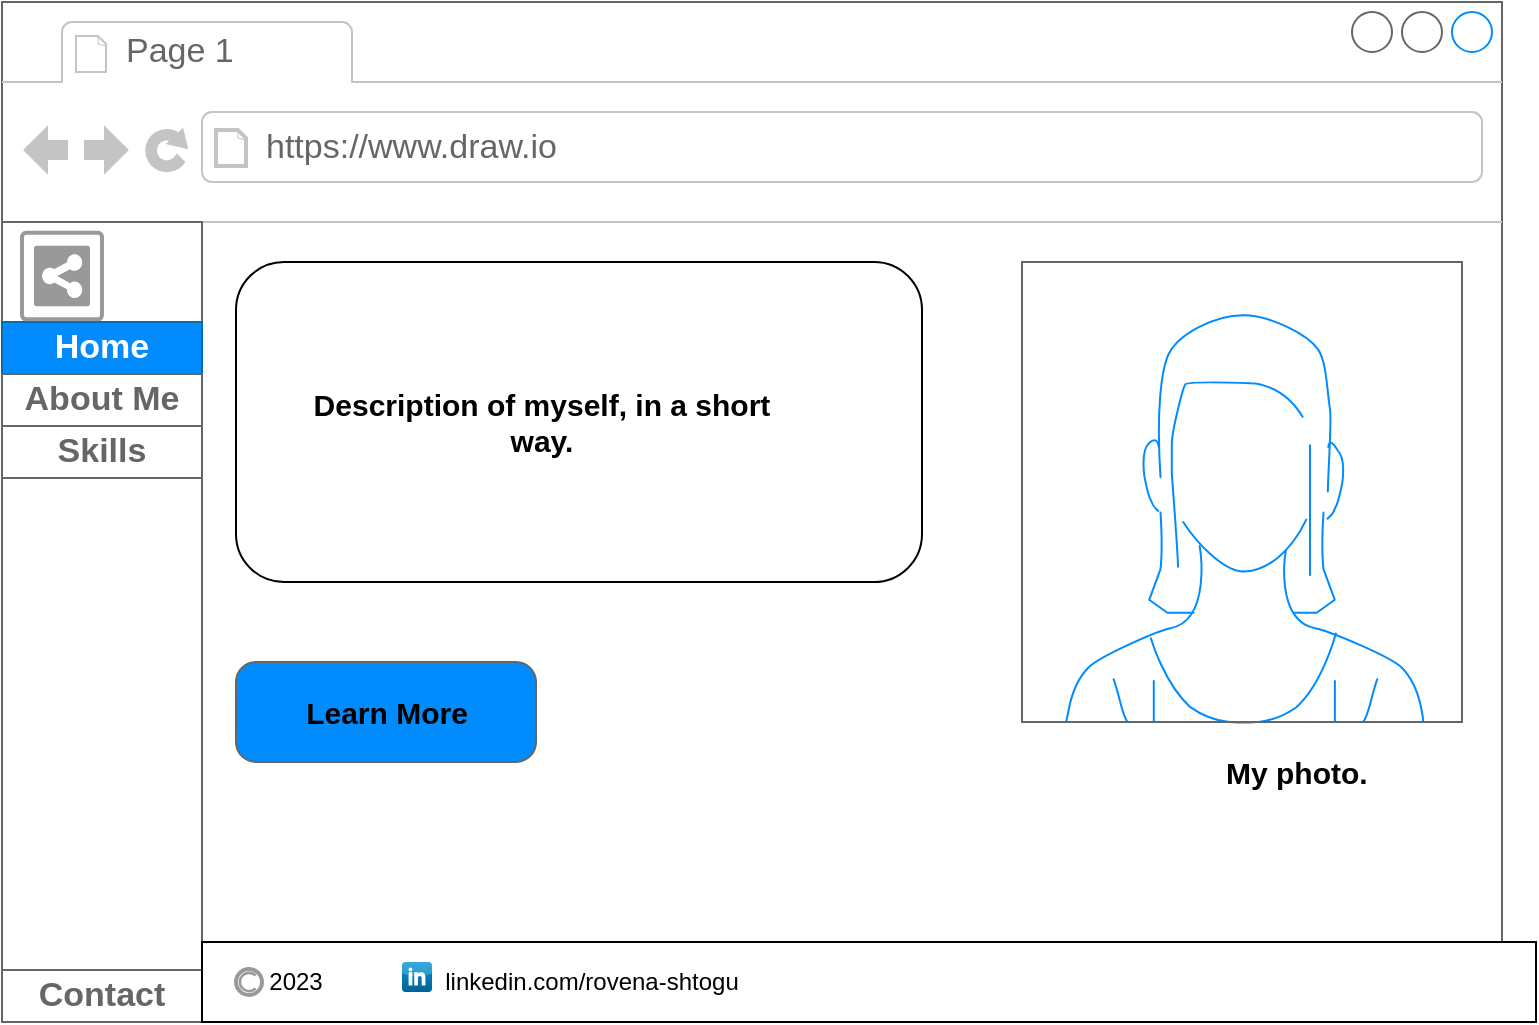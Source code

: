 <mxfile version="22.0.8" type="google" pages="5">
  <diagram name="HomePage" id="TjWmorw_uu7Qhgh6EVCw">
    <mxGraphModel grid="1" page="1" gridSize="10" guides="1" tooltips="1" connect="1" arrows="1" fold="1" pageScale="1" pageWidth="850" pageHeight="1100" math="0" shadow="0">
      <root>
        <mxCell id="0" />
        <mxCell id="1" parent="0" />
        <mxCell id="7za-xXbKKCeH7Auh-F6Q-1" value="" style="strokeWidth=1;shadow=0;dashed=0;align=center;html=1;shape=mxgraph.mockup.containers.browserWindow;rSize=0;strokeColor=#666666;strokeColor2=#008cff;strokeColor3=#c4c4c4;mainText=,;recursiveResize=0;" vertex="1" parent="1">
          <mxGeometry x="40" y="-1050" width="750" height="510" as="geometry" />
        </mxCell>
        <mxCell id="7za-xXbKKCeH7Auh-F6Q-2" value="Page 1" style="strokeWidth=1;shadow=0;dashed=0;align=center;html=1;shape=mxgraph.mockup.containers.anchor;fontSize=17;fontColor=#666666;align=left;whiteSpace=wrap;" vertex="1" parent="7za-xXbKKCeH7Auh-F6Q-1">
          <mxGeometry x="60" y="12" width="110" height="26" as="geometry" />
        </mxCell>
        <mxCell id="7za-xXbKKCeH7Auh-F6Q-3" value="https://www.draw.io" style="strokeWidth=1;shadow=0;dashed=0;align=center;html=1;shape=mxgraph.mockup.containers.anchor;rSize=0;fontSize=17;fontColor=#666666;align=left;" vertex="1" parent="7za-xXbKKCeH7Auh-F6Q-1">
          <mxGeometry x="130" y="60" width="250" height="26" as="geometry" />
        </mxCell>
        <mxCell id="7za-xXbKKCeH7Auh-F6Q-4" value="" style="strokeWidth=1;shadow=0;dashed=0;align=center;html=1;shape=mxgraph.mockup.containers.rrect;rSize=0;strokeColor=#666666;" vertex="1" parent="7za-xXbKKCeH7Auh-F6Q-1">
          <mxGeometry y="110" width="100" height="400" as="geometry" />
        </mxCell>
        <mxCell id="7za-xXbKKCeH7Auh-F6Q-5" value="&lt;font color=&quot;#ffffff&quot;&gt;Home&lt;/font&gt;" style="strokeColor=#006EAF;fillColor=#008CFF;strokeWidth=1;shadow=0;dashed=0;align=center;html=1;shape=mxgraph.mockup.containers.rrect;rSize=0;fontSize=17;fontColor=#ffffff;fontStyle=1;resizeWidth=1;whiteSpace=wrap;" vertex="1" parent="7za-xXbKKCeH7Auh-F6Q-4">
          <mxGeometry width="100" height="26" relative="1" as="geometry">
            <mxPoint y="50" as="offset" />
          </mxGeometry>
        </mxCell>
        <mxCell id="7za-xXbKKCeH7Auh-F6Q-6" value="About Me" style="strokeColor=inherit;fillColor=inherit;gradientColor=inherit;strokeWidth=1;shadow=0;dashed=0;align=center;html=1;shape=mxgraph.mockup.containers.rrect;rSize=0;fontSize=17;fontColor=#666666;fontStyle=1;resizeWidth=1;whiteSpace=wrap;" vertex="1" parent="7za-xXbKKCeH7Auh-F6Q-4">
          <mxGeometry width="100" height="26" relative="1" as="geometry">
            <mxPoint y="76" as="offset" />
          </mxGeometry>
        </mxCell>
        <mxCell id="7za-xXbKKCeH7Auh-F6Q-7" value="Skills" style="strokeWidth=1;shadow=0;dashed=0;align=center;html=1;shape=mxgraph.mockup.containers.rrect;rSize=0;fontSize=17;fontColor=#666666;fontStyle=1;fillColor=#FFFFFF;strokeColor=#666666;resizeWidth=1;whiteSpace=wrap;" vertex="1" parent="7za-xXbKKCeH7Auh-F6Q-4">
          <mxGeometry width="100" height="26" relative="1" as="geometry">
            <mxPoint y="102" as="offset" />
          </mxGeometry>
        </mxCell>
        <mxCell id="7za-xXbKKCeH7Auh-F6Q-8" value="Contact" style="strokeColor=inherit;fillColor=inherit;gradientColor=inherit;strokeWidth=1;shadow=0;dashed=0;align=center;html=1;shape=mxgraph.mockup.containers.rrect;rSize=0;fontSize=17;fontColor=#666666;fontStyle=1;resizeWidth=1;whiteSpace=wrap;" vertex="1" parent="7za-xXbKKCeH7Auh-F6Q-4">
          <mxGeometry y="1" width="100" height="26" relative="1" as="geometry">
            <mxPoint y="-26" as="offset" />
          </mxGeometry>
        </mxCell>
        <mxCell id="7za-xXbKKCeH7Auh-F6Q-9" value="" style="strokeColor=#999999;verticalLabelPosition=bottom;shadow=0;dashed=0;verticalAlign=top;strokeWidth=2;html=1;shape=mxgraph.mockup.misc.shareIcon;" vertex="1" parent="7za-xXbKKCeH7Auh-F6Q-4">
          <mxGeometry x="10" y="5.405" width="40" height="43.243" as="geometry" />
        </mxCell>
        <mxCell id="7za-xXbKKCeH7Auh-F6Q-10" value="" style="shape=image;html=1;verticalAlign=top;verticalLabelPosition=bottom;labelBackgroundColor=#ffffff;imageAspect=0;aspect=fixed;image=https://cdn4.iconfinder.com/data/icons/evil-icons-user-interface/64/menu-128.png" vertex="1" parent="7za-xXbKKCeH7Auh-F6Q-4">
          <mxGeometry x="60" y="12.025" width="30" height="30" as="geometry" />
        </mxCell>
        <mxCell id="7za-xXbKKCeH7Auh-F6Q-11" value="" style="rounded=0;whiteSpace=wrap;html=1;" vertex="1" parent="7za-xXbKKCeH7Auh-F6Q-1">
          <mxGeometry x="100" y="470" width="667" height="40" as="geometry" />
        </mxCell>
        <mxCell id="7za-xXbKKCeH7Auh-F6Q-12" value="" style="strokeColor=#999999;verticalLabelPosition=bottom;shadow=0;dashed=0;verticalAlign=top;strokeWidth=2;html=1;shape=mxgraph.mockup.misc.copyrightIcon;" vertex="1" parent="7za-xXbKKCeH7Auh-F6Q-1">
          <mxGeometry x="117" y="483.5" width="13" height="13" as="geometry" />
        </mxCell>
        <mxCell id="7za-xXbKKCeH7Auh-F6Q-13" value="2023" style="text;html=1;strokeColor=none;fillColor=none;align=center;verticalAlign=middle;whiteSpace=wrap;rounded=0;" vertex="1" parent="7za-xXbKKCeH7Auh-F6Q-1">
          <mxGeometry x="117" y="475" width="60" height="30" as="geometry" />
        </mxCell>
        <mxCell id="7za-xXbKKCeH7Auh-F6Q-14" value="" style="dashed=0;outlineConnect=0;html=1;align=center;labelPosition=center;verticalLabelPosition=bottom;verticalAlign=top;shape=mxgraph.webicons.linkedin;fillColor=#0095DB;gradientColor=#006391" vertex="1" parent="7za-xXbKKCeH7Auh-F6Q-1">
          <mxGeometry x="200" y="480" width="15" height="15" as="geometry" />
        </mxCell>
        <mxCell id="7za-xXbKKCeH7Auh-F6Q-15" value="linkedin.com/rovena-shtogu" style="text;html=1;strokeColor=none;fillColor=none;align=center;verticalAlign=middle;whiteSpace=wrap;rounded=0;" vertex="1" parent="7za-xXbKKCeH7Auh-F6Q-1">
          <mxGeometry x="215" y="475" width="160" height="30" as="geometry" />
        </mxCell>
        <mxCell id="oxS7X2wHkpEu8xMrkXdd-32" value="" style="rounded=1;whiteSpace=wrap;html=1;" vertex="1" parent="7za-xXbKKCeH7Auh-F6Q-1">
          <mxGeometry x="117" y="130" width="343" height="160" as="geometry" />
        </mxCell>
        <mxCell id="oxS7X2wHkpEu8xMrkXdd-26" value="" style="verticalLabelPosition=bottom;shadow=0;dashed=0;align=center;html=1;verticalAlign=top;strokeWidth=1;shape=mxgraph.mockup.containers.userFemale;strokeColor=#666666;strokeColor2=#008cff;" vertex="1" parent="7za-xXbKKCeH7Auh-F6Q-1">
          <mxGeometry x="510" y="130" width="220" height="230" as="geometry" />
        </mxCell>
        <mxCell id="oxS7X2wHkpEu8xMrkXdd-27" value="&lt;b style=&quot;font-size: 15px;&quot;&gt;My photo.&lt;/b&gt;&amp;nbsp;" style="text;html=1;strokeColor=none;fillColor=none;align=center;verticalAlign=middle;whiteSpace=wrap;rounded=0;fontSize=15;" vertex="1" parent="7za-xXbKKCeH7Auh-F6Q-1">
          <mxGeometry x="577" y="368" width="145" height="34" as="geometry" />
        </mxCell>
        <mxCell id="oxS7X2wHkpEu8xMrkXdd-34" value="&lt;b&gt;&lt;font style=&quot;font-size: 15px;&quot;&gt;Learn More&lt;/font&gt;&lt;/b&gt;" style="strokeWidth=1;shadow=0;dashed=0;align=center;html=1;shape=mxgraph.mockup.buttons.multiButton;fillColor=#008cff;strokeColor=#666666;mainText=;subText=;" vertex="1" parent="7za-xXbKKCeH7Auh-F6Q-1">
          <mxGeometry x="117" y="330" width="150" height="50" as="geometry" />
        </mxCell>
        <mxCell id="oxS7X2wHkpEu8xMrkXdd-33" value="Description of myself, in a short way." style="text;html=1;strokeColor=none;fillColor=none;align=center;verticalAlign=middle;whiteSpace=wrap;rounded=0;fontSize=15;fontColor=#000000;fontStyle=1" vertex="1" parent="7za-xXbKKCeH7Auh-F6Q-1">
          <mxGeometry x="140" y="170" width="260" height="80" as="geometry" />
        </mxCell>
      </root>
    </mxGraphModel>
  </diagram>
  <diagram id="QNfdQw_A0I5NZj4Rbpo0" name="AboutMe">
    <mxGraphModel grid="1" page="1" gridSize="10" guides="1" tooltips="1" connect="1" arrows="1" fold="1" pageScale="1" pageWidth="850" pageHeight="1100" math="0" shadow="0">
      <root>
        <mxCell id="0" />
        <mxCell id="1" parent="0" />
        <mxCell id="Vyqaux-fqGelaLHJ5ohT-1" value="" style="strokeWidth=1;shadow=0;dashed=0;align=center;html=1;shape=mxgraph.mockup.containers.browserWindow;rSize=0;strokeColor=#666666;strokeColor2=#008cff;strokeColor3=#c4c4c4;mainText=,;recursiveResize=0;" vertex="1" parent="1">
          <mxGeometry x="40" y="-1050" width="750" height="510" as="geometry" />
        </mxCell>
        <mxCell id="Vyqaux-fqGelaLHJ5ohT-2" value="Page 1" style="strokeWidth=1;shadow=0;dashed=0;align=center;html=1;shape=mxgraph.mockup.containers.anchor;fontSize=17;fontColor=#666666;align=left;whiteSpace=wrap;" vertex="1" parent="Vyqaux-fqGelaLHJ5ohT-1">
          <mxGeometry x="60" y="12" width="110" height="26" as="geometry" />
        </mxCell>
        <mxCell id="Vyqaux-fqGelaLHJ5ohT-3" value="https://www.draw.io" style="strokeWidth=1;shadow=0;dashed=0;align=center;html=1;shape=mxgraph.mockup.containers.anchor;rSize=0;fontSize=17;fontColor=#666666;align=left;" vertex="1" parent="Vyqaux-fqGelaLHJ5ohT-1">
          <mxGeometry x="130" y="60" width="250" height="26" as="geometry" />
        </mxCell>
        <mxCell id="Vyqaux-fqGelaLHJ5ohT-4" value="" style="strokeWidth=1;shadow=0;dashed=0;align=center;html=1;shape=mxgraph.mockup.containers.rrect;rSize=0;strokeColor=#666666;" vertex="1" parent="Vyqaux-fqGelaLHJ5ohT-1">
          <mxGeometry y="110" width="100" height="400" as="geometry" />
        </mxCell>
        <mxCell id="Vyqaux-fqGelaLHJ5ohT-5" value="Home" style="strokeColor=inherit;fillColor=inherit;gradientColor=inherit;strokeWidth=1;shadow=0;dashed=0;align=center;html=1;shape=mxgraph.mockup.containers.rrect;rSize=0;fontSize=17;fontColor=#666666;fontStyle=1;resizeWidth=1;whiteSpace=wrap;" vertex="1" parent="Vyqaux-fqGelaLHJ5ohT-4">
          <mxGeometry width="100" height="26" relative="1" as="geometry">
            <mxPoint y="50" as="offset" />
          </mxGeometry>
        </mxCell>
        <mxCell id="Vyqaux-fqGelaLHJ5ohT-6" value="About Me" style="strokeColor=#001DBC;fillColor=#008CFF;strokeWidth=1;shadow=0;dashed=0;align=center;html=1;shape=mxgraph.mockup.containers.rrect;rSize=0;fontSize=17;fontColor=#ffffff;fontStyle=1;resizeWidth=1;whiteSpace=wrap;" vertex="1" parent="Vyqaux-fqGelaLHJ5ohT-4">
          <mxGeometry width="100" height="26" relative="1" as="geometry">
            <mxPoint y="76" as="offset" />
          </mxGeometry>
        </mxCell>
        <mxCell id="Vyqaux-fqGelaLHJ5ohT-7" value="Skills" style="strokeWidth=1;shadow=0;dashed=0;align=center;html=1;shape=mxgraph.mockup.containers.rrect;rSize=0;fontSize=17;fontColor=#666666;fontStyle=1;fillColor=#FFFFFF;strokeColor=#666666;resizeWidth=1;whiteSpace=wrap;" vertex="1" parent="Vyqaux-fqGelaLHJ5ohT-4">
          <mxGeometry width="100" height="26" relative="1" as="geometry">
            <mxPoint y="102" as="offset" />
          </mxGeometry>
        </mxCell>
        <mxCell id="Vyqaux-fqGelaLHJ5ohT-8" value="Contact" style="strokeColor=inherit;fillColor=inherit;gradientColor=inherit;strokeWidth=1;shadow=0;dashed=0;align=center;html=1;shape=mxgraph.mockup.containers.rrect;rSize=0;fontSize=17;fontColor=#666666;fontStyle=1;resizeWidth=1;whiteSpace=wrap;" vertex="1" parent="Vyqaux-fqGelaLHJ5ohT-4">
          <mxGeometry y="1" width="100" height="26" relative="1" as="geometry">
            <mxPoint y="-26" as="offset" />
          </mxGeometry>
        </mxCell>
        <mxCell id="Vyqaux-fqGelaLHJ5ohT-9" value="" style="strokeColor=#999999;verticalLabelPosition=bottom;shadow=0;dashed=0;verticalAlign=top;strokeWidth=2;html=1;shape=mxgraph.mockup.misc.shareIcon;" vertex="1" parent="Vyqaux-fqGelaLHJ5ohT-4">
          <mxGeometry x="10" y="5.405" width="40" height="43.243" as="geometry" />
        </mxCell>
        <mxCell id="Vyqaux-fqGelaLHJ5ohT-10" value="" style="shape=image;html=1;verticalAlign=top;verticalLabelPosition=bottom;labelBackgroundColor=#ffffff;imageAspect=0;aspect=fixed;image=https://cdn4.iconfinder.com/data/icons/evil-icons-user-interface/64/menu-128.png" vertex="1" parent="Vyqaux-fqGelaLHJ5ohT-4">
          <mxGeometry x="60" y="12.025" width="30" height="30" as="geometry" />
        </mxCell>
        <mxCell id="Vyqaux-fqGelaLHJ5ohT-11" value="" style="rounded=0;whiteSpace=wrap;html=1;" vertex="1" parent="Vyqaux-fqGelaLHJ5ohT-1">
          <mxGeometry x="100" y="470" width="650" height="40" as="geometry" />
        </mxCell>
        <mxCell id="Vyqaux-fqGelaLHJ5ohT-12" value="" style="strokeColor=#999999;verticalLabelPosition=bottom;shadow=0;dashed=0;verticalAlign=top;strokeWidth=2;html=1;shape=mxgraph.mockup.misc.copyrightIcon;" vertex="1" parent="Vyqaux-fqGelaLHJ5ohT-1">
          <mxGeometry x="117" y="483.5" width="13" height="13" as="geometry" />
        </mxCell>
        <mxCell id="Vyqaux-fqGelaLHJ5ohT-13" value="2023" style="text;html=1;strokeColor=none;fillColor=none;align=center;verticalAlign=middle;whiteSpace=wrap;rounded=0;" vertex="1" parent="Vyqaux-fqGelaLHJ5ohT-1">
          <mxGeometry x="117" y="475" width="60" height="30" as="geometry" />
        </mxCell>
        <mxCell id="Vyqaux-fqGelaLHJ5ohT-14" value="" style="dashed=0;outlineConnect=0;html=1;align=center;labelPosition=center;verticalLabelPosition=bottom;verticalAlign=top;shape=mxgraph.webicons.linkedin;fillColor=#0095DB;gradientColor=#006391" vertex="1" parent="Vyqaux-fqGelaLHJ5ohT-1">
          <mxGeometry x="200" y="480" width="15" height="15" as="geometry" />
        </mxCell>
        <mxCell id="Vyqaux-fqGelaLHJ5ohT-15" value="linkedin.com/rovena-shtogu" style="text;html=1;strokeColor=none;fillColor=none;align=center;verticalAlign=middle;whiteSpace=wrap;rounded=0;" vertex="1" parent="Vyqaux-fqGelaLHJ5ohT-1">
          <mxGeometry x="215" y="475" width="160" height="30" as="geometry" />
        </mxCell>
        <mxCell id="yBmKqq_nrR70cpdlD1yY-7" value="&lt;b&gt;&lt;font style=&quot;font-size: 14px;&quot;&gt;Share some essential background information, such as my education, work experience and any relevant qualifications.&lt;/font&gt;&lt;/b&gt;" style="rounded=1;whiteSpace=wrap;html=1;" vertex="1" parent="Vyqaux-fqGelaLHJ5ohT-1">
          <mxGeometry x="427" y="128" width="250" height="130" as="geometry" />
        </mxCell>
        <mxCell id="yBmKqq_nrR70cpdlD1yY-4" value="" style="verticalLabelPosition=bottom;shadow=0;dashed=0;align=center;html=1;verticalAlign=top;strokeWidth=1;shape=mxgraph.mockup.containers.userFemale;strokeColor=#666666;strokeColor2=#008cff;" vertex="1" parent="Vyqaux-fqGelaLHJ5ohT-1">
          <mxGeometry x="130" y="128" width="220" height="230" as="geometry" />
        </mxCell>
        <mxCell id="yBmKqq_nrR70cpdlD1yY-8" value="" style="rounded=1;whiteSpace=wrap;html=1;" vertex="1" parent="Vyqaux-fqGelaLHJ5ohT-1">
          <mxGeometry x="427" y="270" width="250" height="80" as="geometry" />
        </mxCell>
        <mxCell id="yBmKqq_nrR70cpdlD1yY-9" value="&lt;b&gt;&lt;font style=&quot;font-size: 14px;&quot;&gt;Share my future goals and aspirations, both personally and professionally. What do I hope to achieve in the coming years?&lt;/font&gt;&lt;/b&gt;" style="rounded=1;whiteSpace=wrap;html=1;" vertex="1" parent="Vyqaux-fqGelaLHJ5ohT-1">
          <mxGeometry x="427" y="360" width="250" height="88" as="geometry" />
        </mxCell>
        <mxCell id="yBmKqq_nrR70cpdlD1yY-10" value="&lt;b style=&quot;font-size: 14px;&quot;&gt;Mention my hobbies, interests, and passions outside of work.&lt;br&gt;&lt;/b&gt;" style="text;html=1;strokeColor=none;fillColor=none;align=center;verticalAlign=middle;whiteSpace=wrap;rounded=0;" vertex="1" parent="Vyqaux-fqGelaLHJ5ohT-1">
          <mxGeometry x="457" y="288" width="190" height="30" as="geometry" />
        </mxCell>
      </root>
    </mxGraphModel>
  </diagram>
  <diagram id="WQtOpXFYqmJm09HWTaQI" name="Skills">
    <mxGraphModel grid="1" page="1" gridSize="10" guides="1" tooltips="1" connect="1" arrows="1" fold="1" pageScale="1" pageWidth="850" pageHeight="1100" math="0" shadow="0">
      <root>
        <mxCell id="0" />
        <mxCell id="1" parent="0" />
        <mxCell id="6LOby26uEWf9eaj8MfaR-1" value="" style="strokeWidth=1;shadow=0;dashed=0;align=center;html=1;shape=mxgraph.mockup.containers.browserWindow;rSize=0;strokeColor=#666666;strokeColor2=#008cff;strokeColor3=#c4c4c4;mainText=,;recursiveResize=0;" vertex="1" parent="1">
          <mxGeometry x="40" y="-1050" width="750" height="510" as="geometry" />
        </mxCell>
        <mxCell id="6LOby26uEWf9eaj8MfaR-2" value="Page 1" style="strokeWidth=1;shadow=0;dashed=0;align=center;html=1;shape=mxgraph.mockup.containers.anchor;fontSize=17;fontColor=#666666;align=left;whiteSpace=wrap;" vertex="1" parent="6LOby26uEWf9eaj8MfaR-1">
          <mxGeometry x="60" y="12" width="110" height="26" as="geometry" />
        </mxCell>
        <mxCell id="6LOby26uEWf9eaj8MfaR-3" value="https://www.draw.io" style="strokeWidth=1;shadow=0;dashed=0;align=center;html=1;shape=mxgraph.mockup.containers.anchor;rSize=0;fontSize=17;fontColor=#666666;align=left;" vertex="1" parent="6LOby26uEWf9eaj8MfaR-1">
          <mxGeometry x="130" y="60" width="250" height="26" as="geometry" />
        </mxCell>
        <mxCell id="6LOby26uEWf9eaj8MfaR-4" value="" style="strokeWidth=1;shadow=0;dashed=0;align=center;html=1;shape=mxgraph.mockup.containers.rrect;rSize=0;strokeColor=#666666;" vertex="1" parent="6LOby26uEWf9eaj8MfaR-1">
          <mxGeometry y="110" width="100" height="400" as="geometry" />
        </mxCell>
        <mxCell id="6LOby26uEWf9eaj8MfaR-5" value="Home" style="strokeColor=inherit;fillColor=inherit;gradientColor=inherit;strokeWidth=1;shadow=0;dashed=0;align=center;html=1;shape=mxgraph.mockup.containers.rrect;rSize=0;fontSize=17;fontColor=#666666;fontStyle=1;resizeWidth=1;whiteSpace=wrap;" vertex="1" parent="6LOby26uEWf9eaj8MfaR-4">
          <mxGeometry width="100" height="26" relative="1" as="geometry">
            <mxPoint y="50" as="offset" />
          </mxGeometry>
        </mxCell>
        <mxCell id="6LOby26uEWf9eaj8MfaR-6" value="About Me" style="strokeColor=inherit;fillColor=inherit;gradientColor=inherit;strokeWidth=1;shadow=0;dashed=0;align=center;html=1;shape=mxgraph.mockup.containers.rrect;rSize=0;fontSize=17;fontColor=#666666;fontStyle=1;resizeWidth=1;whiteSpace=wrap;" vertex="1" parent="6LOby26uEWf9eaj8MfaR-4">
          <mxGeometry width="100" height="26" relative="1" as="geometry">
            <mxPoint y="76" as="offset" />
          </mxGeometry>
        </mxCell>
        <mxCell id="6LOby26uEWf9eaj8MfaR-7" value="Skills" style="strokeWidth=1;shadow=0;dashed=0;align=center;html=1;shape=mxgraph.mockup.containers.rrect;rSize=0;fontSize=17;fontColor=#ffffff;fontStyle=1;fillColor=#008cff;strokeColor=#008cff;resizeWidth=1;whiteSpace=wrap;" vertex="1" parent="6LOby26uEWf9eaj8MfaR-4">
          <mxGeometry width="100" height="26" relative="1" as="geometry">
            <mxPoint y="102" as="offset" />
          </mxGeometry>
        </mxCell>
        <mxCell id="6LOby26uEWf9eaj8MfaR-8" value="Contact" style="strokeColor=inherit;fillColor=inherit;gradientColor=inherit;strokeWidth=1;shadow=0;dashed=0;align=center;html=1;shape=mxgraph.mockup.containers.rrect;rSize=0;fontSize=17;fontColor=#666666;fontStyle=1;resizeWidth=1;whiteSpace=wrap;" vertex="1" parent="6LOby26uEWf9eaj8MfaR-4">
          <mxGeometry y="1" width="100" height="26" relative="1" as="geometry">
            <mxPoint y="-26" as="offset" />
          </mxGeometry>
        </mxCell>
        <mxCell id="6LOby26uEWf9eaj8MfaR-9" value="" style="strokeColor=#999999;verticalLabelPosition=bottom;shadow=0;dashed=0;verticalAlign=top;strokeWidth=2;html=1;shape=mxgraph.mockup.misc.shareIcon;" vertex="1" parent="6LOby26uEWf9eaj8MfaR-4">
          <mxGeometry x="10" y="5.405" width="40" height="43.243" as="geometry" />
        </mxCell>
        <mxCell id="6LOby26uEWf9eaj8MfaR-10" value="" style="shape=image;html=1;verticalAlign=top;verticalLabelPosition=bottom;labelBackgroundColor=#ffffff;imageAspect=0;aspect=fixed;image=https://cdn4.iconfinder.com/data/icons/evil-icons-user-interface/64/menu-128.png" vertex="1" parent="6LOby26uEWf9eaj8MfaR-4">
          <mxGeometry x="70" y="5.405" width="30" height="30" as="geometry" />
        </mxCell>
        <mxCell id="6LOby26uEWf9eaj8MfaR-11" value="" style="rounded=0;whiteSpace=wrap;html=1;" vertex="1" parent="6LOby26uEWf9eaj8MfaR-1">
          <mxGeometry x="100" y="470" width="650" height="40" as="geometry" />
        </mxCell>
        <mxCell id="6LOby26uEWf9eaj8MfaR-12" value="" style="strokeColor=#999999;verticalLabelPosition=bottom;shadow=0;dashed=0;verticalAlign=top;strokeWidth=2;html=1;shape=mxgraph.mockup.misc.copyrightIcon;" vertex="1" parent="6LOby26uEWf9eaj8MfaR-1">
          <mxGeometry x="117" y="483.5" width="13" height="13" as="geometry" />
        </mxCell>
        <mxCell id="6LOby26uEWf9eaj8MfaR-13" value="2023" style="text;html=1;strokeColor=none;fillColor=none;align=center;verticalAlign=middle;whiteSpace=wrap;rounded=0;" vertex="1" parent="6LOby26uEWf9eaj8MfaR-1">
          <mxGeometry x="117" y="475" width="60" height="30" as="geometry" />
        </mxCell>
        <mxCell id="6LOby26uEWf9eaj8MfaR-14" value="" style="dashed=0;outlineConnect=0;html=1;align=center;labelPosition=center;verticalLabelPosition=bottom;verticalAlign=top;shape=mxgraph.webicons.linkedin;fillColor=#0095DB;gradientColor=#006391" vertex="1" parent="6LOby26uEWf9eaj8MfaR-1">
          <mxGeometry x="200" y="480" width="15" height="15" as="geometry" />
        </mxCell>
        <mxCell id="6LOby26uEWf9eaj8MfaR-15" value="linkedin.com/rovena-shtogu" style="text;html=1;strokeColor=none;fillColor=none;align=center;verticalAlign=middle;whiteSpace=wrap;rounded=0;" vertex="1" parent="6LOby26uEWf9eaj8MfaR-1">
          <mxGeometry x="215" y="475" width="160" height="30" as="geometry" />
        </mxCell>
        <mxCell id="6LOby26uEWf9eaj8MfaR-16" value="&lt;h5 style=&quot;box-sizing: border-box; border: 0px; margin: 0px; outline: 0px; padding: 0px; vertical-align: baseline; clear: both; color: var(--ast-global-color-2); line-height: 1.2em; background-color: rgb(255, 255, 255);&quot; class=&quot;elementor-heading-title elementor-size-default&quot;&gt;&lt;font style=&quot;font-size: 22px;&quot;&gt;What Service You Will Get From Me&lt;/font&gt;&lt;/h5&gt;" style="rounded=1;whiteSpace=wrap;html=1;" vertex="1" parent="6LOby26uEWf9eaj8MfaR-1">
          <mxGeometry x="170" y="155" width="495" height="200" as="geometry" />
        </mxCell>
      </root>
    </mxGraphModel>
  </diagram>
  <diagram id="PsXfMKgwN22jXhnjgnF1" name="Contact">
    <mxGraphModel grid="1" page="1" gridSize="10" guides="1" tooltips="1" connect="1" arrows="1" fold="1" pageScale="1" pageWidth="850" pageHeight="1100" math="0" shadow="0">
      <root>
        <mxCell id="0" />
        <mxCell id="1" parent="0" />
        <mxCell id="8oKEm6OhWsNbKwNO281t-1" value="" style="strokeWidth=1;shadow=0;dashed=0;align=center;html=1;shape=mxgraph.mockup.containers.browserWindow;rSize=0;strokeColor=#666666;strokeColor2=#008cff;strokeColor3=#c4c4c4;mainText=,;recursiveResize=0;" vertex="1" parent="1">
          <mxGeometry x="40" y="-1050" width="750" height="510" as="geometry" />
        </mxCell>
        <mxCell id="8oKEm6OhWsNbKwNO281t-2" value="Page 1" style="strokeWidth=1;shadow=0;dashed=0;align=center;html=1;shape=mxgraph.mockup.containers.anchor;fontSize=17;fontColor=#666666;align=left;whiteSpace=wrap;" vertex="1" parent="8oKEm6OhWsNbKwNO281t-1">
          <mxGeometry x="60" y="12" width="110" height="26" as="geometry" />
        </mxCell>
        <mxCell id="8oKEm6OhWsNbKwNO281t-3" value="https://www.draw.io" style="strokeWidth=1;shadow=0;dashed=0;align=center;html=1;shape=mxgraph.mockup.containers.anchor;rSize=0;fontSize=17;fontColor=#666666;align=left;" vertex="1" parent="8oKEm6OhWsNbKwNO281t-1">
          <mxGeometry x="130" y="60" width="250" height="26" as="geometry" />
        </mxCell>
        <mxCell id="8oKEm6OhWsNbKwNO281t-4" value="" style="strokeWidth=1;shadow=0;dashed=0;align=center;html=1;shape=mxgraph.mockup.containers.rrect;rSize=0;strokeColor=#666666;" vertex="1" parent="8oKEm6OhWsNbKwNO281t-1">
          <mxGeometry y="110" width="100" height="400" as="geometry" />
        </mxCell>
        <mxCell id="8oKEm6OhWsNbKwNO281t-5" value="Home" style="strokeColor=inherit;fillColor=inherit;gradientColor=inherit;strokeWidth=1;shadow=0;dashed=0;align=center;html=1;shape=mxgraph.mockup.containers.rrect;rSize=0;fontSize=17;fontColor=#666666;fontStyle=1;resizeWidth=1;whiteSpace=wrap;" vertex="1" parent="8oKEm6OhWsNbKwNO281t-4">
          <mxGeometry width="100" height="26" relative="1" as="geometry">
            <mxPoint y="50" as="offset" />
          </mxGeometry>
        </mxCell>
        <mxCell id="8oKEm6OhWsNbKwNO281t-6" value="About Me" style="strokeColor=inherit;fillColor=inherit;gradientColor=inherit;strokeWidth=1;shadow=0;dashed=0;align=center;html=1;shape=mxgraph.mockup.containers.rrect;rSize=0;fontSize=17;fontColor=#666666;fontStyle=1;resizeWidth=1;whiteSpace=wrap;" vertex="1" parent="8oKEm6OhWsNbKwNO281t-4">
          <mxGeometry width="100" height="26" relative="1" as="geometry">
            <mxPoint y="76" as="offset" />
          </mxGeometry>
        </mxCell>
        <mxCell id="8oKEm6OhWsNbKwNO281t-7" value="Skills" style="strokeWidth=1;shadow=0;dashed=0;align=center;html=1;shape=mxgraph.mockup.containers.rrect;rSize=0;fontSize=17;fontColor=#666666;fontStyle=1;fillColor=#FFFFFF;strokeColor=#666666;resizeWidth=1;whiteSpace=wrap;" vertex="1" parent="8oKEm6OhWsNbKwNO281t-4">
          <mxGeometry width="100" height="26" relative="1" as="geometry">
            <mxPoint y="102" as="offset" />
          </mxGeometry>
        </mxCell>
        <mxCell id="8oKEm6OhWsNbKwNO281t-8" value="Contact" style="strokeColor=#001DBC;fillColor=#008CFF;strokeWidth=1;shadow=0;dashed=0;align=center;html=1;shape=mxgraph.mockup.containers.rrect;rSize=0;fontSize=17;fontColor=#ffffff;fontStyle=1;resizeWidth=1;whiteSpace=wrap;" vertex="1" parent="8oKEm6OhWsNbKwNO281t-4">
          <mxGeometry y="1" width="100" height="26" relative="1" as="geometry">
            <mxPoint y="-26" as="offset" />
          </mxGeometry>
        </mxCell>
        <mxCell id="8oKEm6OhWsNbKwNO281t-9" value="" style="strokeColor=#999999;verticalLabelPosition=bottom;shadow=0;dashed=0;verticalAlign=top;strokeWidth=2;html=1;shape=mxgraph.mockup.misc.shareIcon;" vertex="1" parent="8oKEm6OhWsNbKwNO281t-4">
          <mxGeometry x="10" y="5.405" width="40" height="43.243" as="geometry" />
        </mxCell>
        <mxCell id="8oKEm6OhWsNbKwNO281t-10" value="" style="shape=image;html=1;verticalAlign=top;verticalLabelPosition=bottom;labelBackgroundColor=#ffffff;imageAspect=0;aspect=fixed;image=https://cdn4.iconfinder.com/data/icons/evil-icons-user-interface/64/menu-128.png" vertex="1" parent="8oKEm6OhWsNbKwNO281t-4">
          <mxGeometry x="70" y="12.025" width="30" height="30" as="geometry" />
        </mxCell>
        <mxCell id="8oKEm6OhWsNbKwNO281t-11" value="" style="rounded=0;whiteSpace=wrap;html=1;" vertex="1" parent="8oKEm6OhWsNbKwNO281t-1">
          <mxGeometry x="100" y="470" width="650" height="40" as="geometry" />
        </mxCell>
        <mxCell id="8oKEm6OhWsNbKwNO281t-12" value="" style="strokeColor=#999999;verticalLabelPosition=bottom;shadow=0;dashed=0;verticalAlign=top;strokeWidth=2;html=1;shape=mxgraph.mockup.misc.copyrightIcon;" vertex="1" parent="8oKEm6OhWsNbKwNO281t-1">
          <mxGeometry x="117" y="483.5" width="13" height="13" as="geometry" />
        </mxCell>
        <mxCell id="8oKEm6OhWsNbKwNO281t-13" value="2023" style="text;html=1;strokeColor=none;fillColor=none;align=center;verticalAlign=middle;whiteSpace=wrap;rounded=0;" vertex="1" parent="8oKEm6OhWsNbKwNO281t-1">
          <mxGeometry x="117" y="475" width="60" height="30" as="geometry" />
        </mxCell>
        <mxCell id="8oKEm6OhWsNbKwNO281t-14" value="" style="dashed=0;outlineConnect=0;html=1;align=center;labelPosition=center;verticalLabelPosition=bottom;verticalAlign=top;shape=mxgraph.webicons.linkedin;fillColor=#0095DB;gradientColor=#006391" vertex="1" parent="8oKEm6OhWsNbKwNO281t-1">
          <mxGeometry x="200" y="480" width="15" height="15" as="geometry" />
        </mxCell>
        <mxCell id="8oKEm6OhWsNbKwNO281t-15" value="linkedin.com/rovena-shtogu" style="text;html=1;strokeColor=none;fillColor=none;align=center;verticalAlign=middle;whiteSpace=wrap;rounded=0;" vertex="1" parent="8oKEm6OhWsNbKwNO281t-1">
          <mxGeometry x="215" y="475" width="160" height="30" as="geometry" />
        </mxCell>
        <mxCell id="yrze4JxYBK4FTDQmpMzG-11" value="&lt;b&gt;&lt;font style=&quot;font-size: 14px;&quot;&gt;Address where i live&lt;/font&gt;&lt;/b&gt;" style="text;html=1;strokeColor=none;fillColor=none;align=center;verticalAlign=middle;whiteSpace=wrap;rounded=0;" vertex="1" parent="8oKEm6OhWsNbKwNO281t-1">
          <mxGeometry x="487.5" y="150" width="110" height="30" as="geometry" />
        </mxCell>
        <mxCell id="yrze4JxYBK4FTDQmpMzG-9" value="&lt;b&gt;&lt;font style=&quot;font-size: 14px;&quot;&gt;My email&lt;/font&gt;&lt;/b&gt;" style="text;html=1;strokeColor=none;fillColor=none;align=center;verticalAlign=middle;whiteSpace=wrap;rounded=0;" vertex="1" parent="8oKEm6OhWsNbKwNO281t-1">
          <mxGeometry x="327.5" y="150" width="110" height="30" as="geometry" />
        </mxCell>
        <mxCell id="yrze4JxYBK4FTDQmpMzG-8" value="&lt;font style=&quot;font-size: 14px;&quot;&gt;&lt;b&gt;&lt;font style=&quot;font-size: 14px;&quot;&gt;Phone number&lt;/font&gt;&lt;/b&gt;&amp;nbsp;&lt;/font&gt;" style="text;html=1;strokeColor=none;fillColor=none;align=center;verticalAlign=middle;whiteSpace=wrap;rounded=0;" vertex="1" parent="8oKEm6OhWsNbKwNO281t-1">
          <mxGeometry x="167.5" y="150" width="110" height="30" as="geometry" />
        </mxCell>
        <mxCell id="yrze4JxYBK4FTDQmpMzG-6" value="" style="rounded=0;whiteSpace=wrap;html=1;" vertex="1" parent="8oKEm6OhWsNbKwNO281t-1">
          <mxGeometry x="147.5" y="130" width="150" height="70" as="geometry" />
        </mxCell>
        <mxCell id="yrze4JxYBK4FTDQmpMzG-7" value="" style="rounded=0;whiteSpace=wrap;html=1;" vertex="1" parent="8oKEm6OhWsNbKwNO281t-1">
          <mxGeometry x="307.5" y="130" width="150" height="70" as="geometry" />
        </mxCell>
        <mxCell id="yrze4JxYBK4FTDQmpMzG-10" value="" style="rounded=0;whiteSpace=wrap;html=1;" vertex="1" parent="8oKEm6OhWsNbKwNO281t-1">
          <mxGeometry x="467.5" y="130" width="150" height="70" as="geometry" />
        </mxCell>
        <mxCell id="yrze4JxYBK4FTDQmpMzG-12" value="" style="rounded=1;whiteSpace=wrap;html=1;" vertex="1" parent="8oKEm6OhWsNbKwNO281t-1">
          <mxGeometry x="147.5" y="210" width="472.5" height="220" as="geometry" />
        </mxCell>
        <mxCell id="yrze4JxYBK4FTDQmpMzG-13" value="&lt;b&gt;&lt;font style=&quot;font-size: 14px;&quot;&gt;Get in touch:&lt;/font&gt;&lt;/b&gt;" style="text;html=1;strokeColor=none;fillColor=none;align=center;verticalAlign=middle;whiteSpace=wrap;rounded=0;" vertex="1" parent="8oKEm6OhWsNbKwNO281t-1">
          <mxGeometry x="177" y="230" width="240" height="30" as="geometry" />
        </mxCell>
        <mxCell id="yrze4JxYBK4FTDQmpMzG-14" value="&lt;b&gt;&lt;font style=&quot;font-size: 14px;&quot;&gt;Enter your name:&lt;/font&gt;&lt;/b&gt;" style="text;html=1;strokeColor=none;fillColor=none;align=center;verticalAlign=middle;whiteSpace=wrap;rounded=0;" vertex="1" parent="8oKEm6OhWsNbKwNO281t-1">
          <mxGeometry x="157.5" y="267.5" width="160" height="30" as="geometry" />
        </mxCell>
        <mxCell id="yrze4JxYBK4FTDQmpMzG-15" value="&lt;b&gt;&lt;font style=&quot;font-size: 14px;&quot;&gt;Enter your email:&lt;/font&gt;&lt;/b&gt;" style="text;html=1;strokeColor=none;fillColor=none;align=center;verticalAlign=middle;whiteSpace=wrap;rounded=0;" vertex="1" parent="8oKEm6OhWsNbKwNO281t-1">
          <mxGeometry x="157.5" y="310" width="160" height="30" as="geometry" />
        </mxCell>
        <mxCell id="yrze4JxYBK4FTDQmpMzG-16" value="&lt;span style=&quot;font-size: 14px;&quot;&gt;&lt;b&gt;&amp;nbsp;Leave your message:&lt;/b&gt;&lt;/span&gt;" style="text;html=1;strokeColor=none;fillColor=none;align=center;verticalAlign=middle;whiteSpace=wrap;rounded=0;" vertex="1" parent="8oKEm6OhWsNbKwNO281t-1">
          <mxGeometry x="170" y="350" width="160" height="30" as="geometry" />
        </mxCell>
        <mxCell id="yrze4JxYBK4FTDQmpMzG-17" value="Contact" style="strokeWidth=1;shadow=0;dashed=0;align=center;html=1;shape=mxgraph.mockup.buttons.button;strokeColor=#666666;fontColor=#ffffff;mainText=;buttonStyle=round;fontSize=17;fontStyle=1;fillColor=#008cff;whiteSpace=wrap;" vertex="1" parent="8oKEm6OhWsNbKwNO281t-1">
          <mxGeometry x="500" y="267.5" width="100" height="30" as="geometry" />
        </mxCell>
        <mxCell id="N2wRfAm-XFEtpcioLA5_-1" value="&lt;b&gt;&lt;font style=&quot;font-size: 14px;&quot;&gt;Email&lt;/font&gt;&lt;/b&gt;" style="text;html=1;strokeColor=none;fillColor=none;align=center;verticalAlign=middle;whiteSpace=wrap;rounded=0;" vertex="1" parent="8oKEm6OhWsNbKwNO281t-1">
          <mxGeometry x="170" y="150" width="102.5" height="30" as="geometry" />
        </mxCell>
        <mxCell id="N2wRfAm-XFEtpcioLA5_-3" value="&lt;b&gt;&lt;font style=&quot;font-size: 14px;&quot;&gt;LinkedIn&lt;/font&gt;&lt;/b&gt;" style="text;html=1;strokeColor=none;fillColor=none;align=center;verticalAlign=middle;whiteSpace=wrap;rounded=0;" vertex="1" parent="8oKEm6OhWsNbKwNO281t-1">
          <mxGeometry x="331.25" y="150" width="102.5" height="30" as="geometry" />
        </mxCell>
        <mxCell id="N2wRfAm-XFEtpcioLA5_-4" value="&lt;span style=&quot;font-size: 14px;&quot;&gt;&lt;b&gt;Github&lt;/b&gt;&lt;/span&gt;" style="text;html=1;strokeColor=none;fillColor=none;align=center;verticalAlign=middle;whiteSpace=wrap;rounded=0;" vertex="1" parent="8oKEm6OhWsNbKwNO281t-1">
          <mxGeometry x="487.5" y="150" width="102.5" height="30" as="geometry" />
        </mxCell>
        <mxCell id="N2wRfAm-XFEtpcioLA5_-5" value="********" style="strokeWidth=1;shadow=0;dashed=0;align=center;html=1;shape=mxgraph.mockup.forms.pwField;strokeColor=#999999;mainText=;align=left;fontColor=#666666;fontSize=17;spacingLeft=3;" vertex="1" parent="8oKEm6OhWsNbKwNO281t-1">
          <mxGeometry x="327.5" y="270" width="150" height="30" as="geometry" />
        </mxCell>
        <mxCell id="N2wRfAm-XFEtpcioLA5_-6" value="********" style="strokeWidth=1;shadow=0;dashed=0;align=center;html=1;shape=mxgraph.mockup.forms.pwField;strokeColor=#999999;mainText=;align=left;fontColor=#666666;fontSize=17;spacingLeft=3;" vertex="1" parent="8oKEm6OhWsNbKwNO281t-1">
          <mxGeometry x="327.5" y="310" width="150" height="30" as="geometry" />
        </mxCell>
        <mxCell id="N2wRfAm-XFEtpcioLA5_-7" value="********" style="strokeWidth=1;shadow=0;dashed=0;align=center;html=1;shape=mxgraph.mockup.forms.pwField;strokeColor=#999999;mainText=;align=left;fontColor=#666666;fontSize=17;spacingLeft=3;" vertex="1" parent="8oKEm6OhWsNbKwNO281t-1">
          <mxGeometry x="327.5" y="350" width="150" height="70" as="geometry" />
        </mxCell>
      </root>
    </mxGraphModel>
  </diagram>
  <diagram id="FKRpXLAZM4-jTGSbNWQz" name="Template">
    <mxGraphModel grid="1" page="1" gridSize="10" guides="1" tooltips="1" connect="1" arrows="1" fold="1" pageScale="1" pageWidth="850" pageHeight="1100" math="0" shadow="0">
      <root>
        <mxCell id="0" />
        <mxCell id="1" parent="0" />
        <mxCell id="t24s_ODpA_wOkTTI2W_g-1" value="" style="strokeWidth=1;shadow=0;dashed=0;align=center;html=1;shape=mxgraph.mockup.containers.browserWindow;rSize=0;strokeColor=#666666;strokeColor2=#008cff;strokeColor3=#c4c4c4;mainText=,;recursiveResize=0;" vertex="1" parent="1">
          <mxGeometry x="40" y="-1050" width="750" height="510" as="geometry" />
        </mxCell>
        <mxCell id="t24s_ODpA_wOkTTI2W_g-2" value="Page 1" style="strokeWidth=1;shadow=0;dashed=0;align=center;html=1;shape=mxgraph.mockup.containers.anchor;fontSize=17;fontColor=#666666;align=left;whiteSpace=wrap;" vertex="1" parent="t24s_ODpA_wOkTTI2W_g-1">
          <mxGeometry x="60" y="12" width="110" height="26" as="geometry" />
        </mxCell>
        <mxCell id="t24s_ODpA_wOkTTI2W_g-3" value="https://www.draw.io" style="strokeWidth=1;shadow=0;dashed=0;align=center;html=1;shape=mxgraph.mockup.containers.anchor;rSize=0;fontSize=17;fontColor=#666666;align=left;" vertex="1" parent="t24s_ODpA_wOkTTI2W_g-1">
          <mxGeometry x="130" y="60" width="250" height="26" as="geometry" />
        </mxCell>
        <mxCell id="t24s_ODpA_wOkTTI2W_g-4" value="" style="strokeWidth=1;shadow=0;dashed=0;align=center;html=1;shape=mxgraph.mockup.containers.rrect;rSize=0;strokeColor=#666666;" vertex="1" parent="t24s_ODpA_wOkTTI2W_g-1">
          <mxGeometry y="110" width="100" height="400" as="geometry" />
        </mxCell>
        <mxCell id="t24s_ODpA_wOkTTI2W_g-5" value="Home" style="strokeColor=inherit;fillColor=inherit;gradientColor=inherit;strokeWidth=1;shadow=0;dashed=0;align=center;html=1;shape=mxgraph.mockup.containers.rrect;rSize=0;fontSize=17;fontColor=#666666;fontStyle=1;resizeWidth=1;whiteSpace=wrap;" vertex="1" parent="t24s_ODpA_wOkTTI2W_g-4">
          <mxGeometry width="100" height="26" relative="1" as="geometry">
            <mxPoint y="50" as="offset" />
          </mxGeometry>
        </mxCell>
        <mxCell id="t24s_ODpA_wOkTTI2W_g-6" value="About Me" style="strokeColor=inherit;fillColor=inherit;gradientColor=inherit;strokeWidth=1;shadow=0;dashed=0;align=center;html=1;shape=mxgraph.mockup.containers.rrect;rSize=0;fontSize=17;fontColor=#666666;fontStyle=1;resizeWidth=1;whiteSpace=wrap;" vertex="1" parent="t24s_ODpA_wOkTTI2W_g-4">
          <mxGeometry width="100" height="26" relative="1" as="geometry">
            <mxPoint y="76" as="offset" />
          </mxGeometry>
        </mxCell>
        <mxCell id="t24s_ODpA_wOkTTI2W_g-7" value="Skills" style="strokeWidth=1;shadow=0;dashed=0;align=center;html=1;shape=mxgraph.mockup.containers.rrect;rSize=0;fontSize=17;fontColor=#ffffff;fontStyle=1;fillColor=#008cff;strokeColor=#008cff;resizeWidth=1;whiteSpace=wrap;" vertex="1" parent="t24s_ODpA_wOkTTI2W_g-4">
          <mxGeometry width="100" height="26" relative="1" as="geometry">
            <mxPoint y="102" as="offset" />
          </mxGeometry>
        </mxCell>
        <mxCell id="t24s_ODpA_wOkTTI2W_g-8" value="Contact" style="strokeColor=inherit;fillColor=inherit;gradientColor=inherit;strokeWidth=1;shadow=0;dashed=0;align=center;html=1;shape=mxgraph.mockup.containers.rrect;rSize=0;fontSize=17;fontColor=#666666;fontStyle=1;resizeWidth=1;whiteSpace=wrap;" vertex="1" parent="t24s_ODpA_wOkTTI2W_g-4">
          <mxGeometry y="1" width="100" height="26" relative="1" as="geometry">
            <mxPoint y="-26" as="offset" />
          </mxGeometry>
        </mxCell>
        <mxCell id="t24s_ODpA_wOkTTI2W_g-12" value="" style="strokeColor=#999999;verticalLabelPosition=bottom;shadow=0;dashed=0;verticalAlign=top;strokeWidth=2;html=1;shape=mxgraph.mockup.misc.shareIcon;" vertex="1" parent="t24s_ODpA_wOkTTI2W_g-4">
          <mxGeometry x="10" y="5.405" width="40" height="43.243" as="geometry" />
        </mxCell>
        <mxCell id="t24s_ODpA_wOkTTI2W_g-14" value="" style="shape=image;html=1;verticalAlign=top;verticalLabelPosition=bottom;labelBackgroundColor=#ffffff;imageAspect=0;aspect=fixed;image=https://cdn4.iconfinder.com/data/icons/evil-icons-user-interface/64/menu-128.png" vertex="1" parent="t24s_ODpA_wOkTTI2W_g-4">
          <mxGeometry x="60" y="12.025" width="30" height="30" as="geometry" />
        </mxCell>
        <mxCell id="t24s_ODpA_wOkTTI2W_g-10" value="" style="rounded=0;whiteSpace=wrap;html=1;" vertex="1" parent="t24s_ODpA_wOkTTI2W_g-1">
          <mxGeometry x="100" y="470" width="650" height="40" as="geometry" />
        </mxCell>
        <mxCell id="t24s_ODpA_wOkTTI2W_g-11" value="" style="strokeColor=#999999;verticalLabelPosition=bottom;shadow=0;dashed=0;verticalAlign=top;strokeWidth=2;html=1;shape=mxgraph.mockup.misc.copyrightIcon;" vertex="1" parent="t24s_ODpA_wOkTTI2W_g-1">
          <mxGeometry x="117" y="483.5" width="13" height="13" as="geometry" />
        </mxCell>
        <mxCell id="t24s_ODpA_wOkTTI2W_g-15" value="2023" style="text;html=1;strokeColor=none;fillColor=none;align=center;verticalAlign=middle;whiteSpace=wrap;rounded=0;" vertex="1" parent="t24s_ODpA_wOkTTI2W_g-1">
          <mxGeometry x="117" y="475" width="60" height="30" as="geometry" />
        </mxCell>
        <mxCell id="t24s_ODpA_wOkTTI2W_g-16" value="" style="dashed=0;outlineConnect=0;html=1;align=center;labelPosition=center;verticalLabelPosition=bottom;verticalAlign=top;shape=mxgraph.webicons.linkedin;fillColor=#0095DB;gradientColor=#006391" vertex="1" parent="t24s_ODpA_wOkTTI2W_g-1">
          <mxGeometry x="200" y="480" width="15" height="15" as="geometry" />
        </mxCell>
        <mxCell id="t24s_ODpA_wOkTTI2W_g-17" value="linkedin.com/rovena-shtogu" style="text;html=1;strokeColor=none;fillColor=none;align=center;verticalAlign=middle;whiteSpace=wrap;rounded=0;" vertex="1" parent="t24s_ODpA_wOkTTI2W_g-1">
          <mxGeometry x="215" y="475" width="160" height="30" as="geometry" />
        </mxCell>
      </root>
    </mxGraphModel>
  </diagram>
</mxfile>
